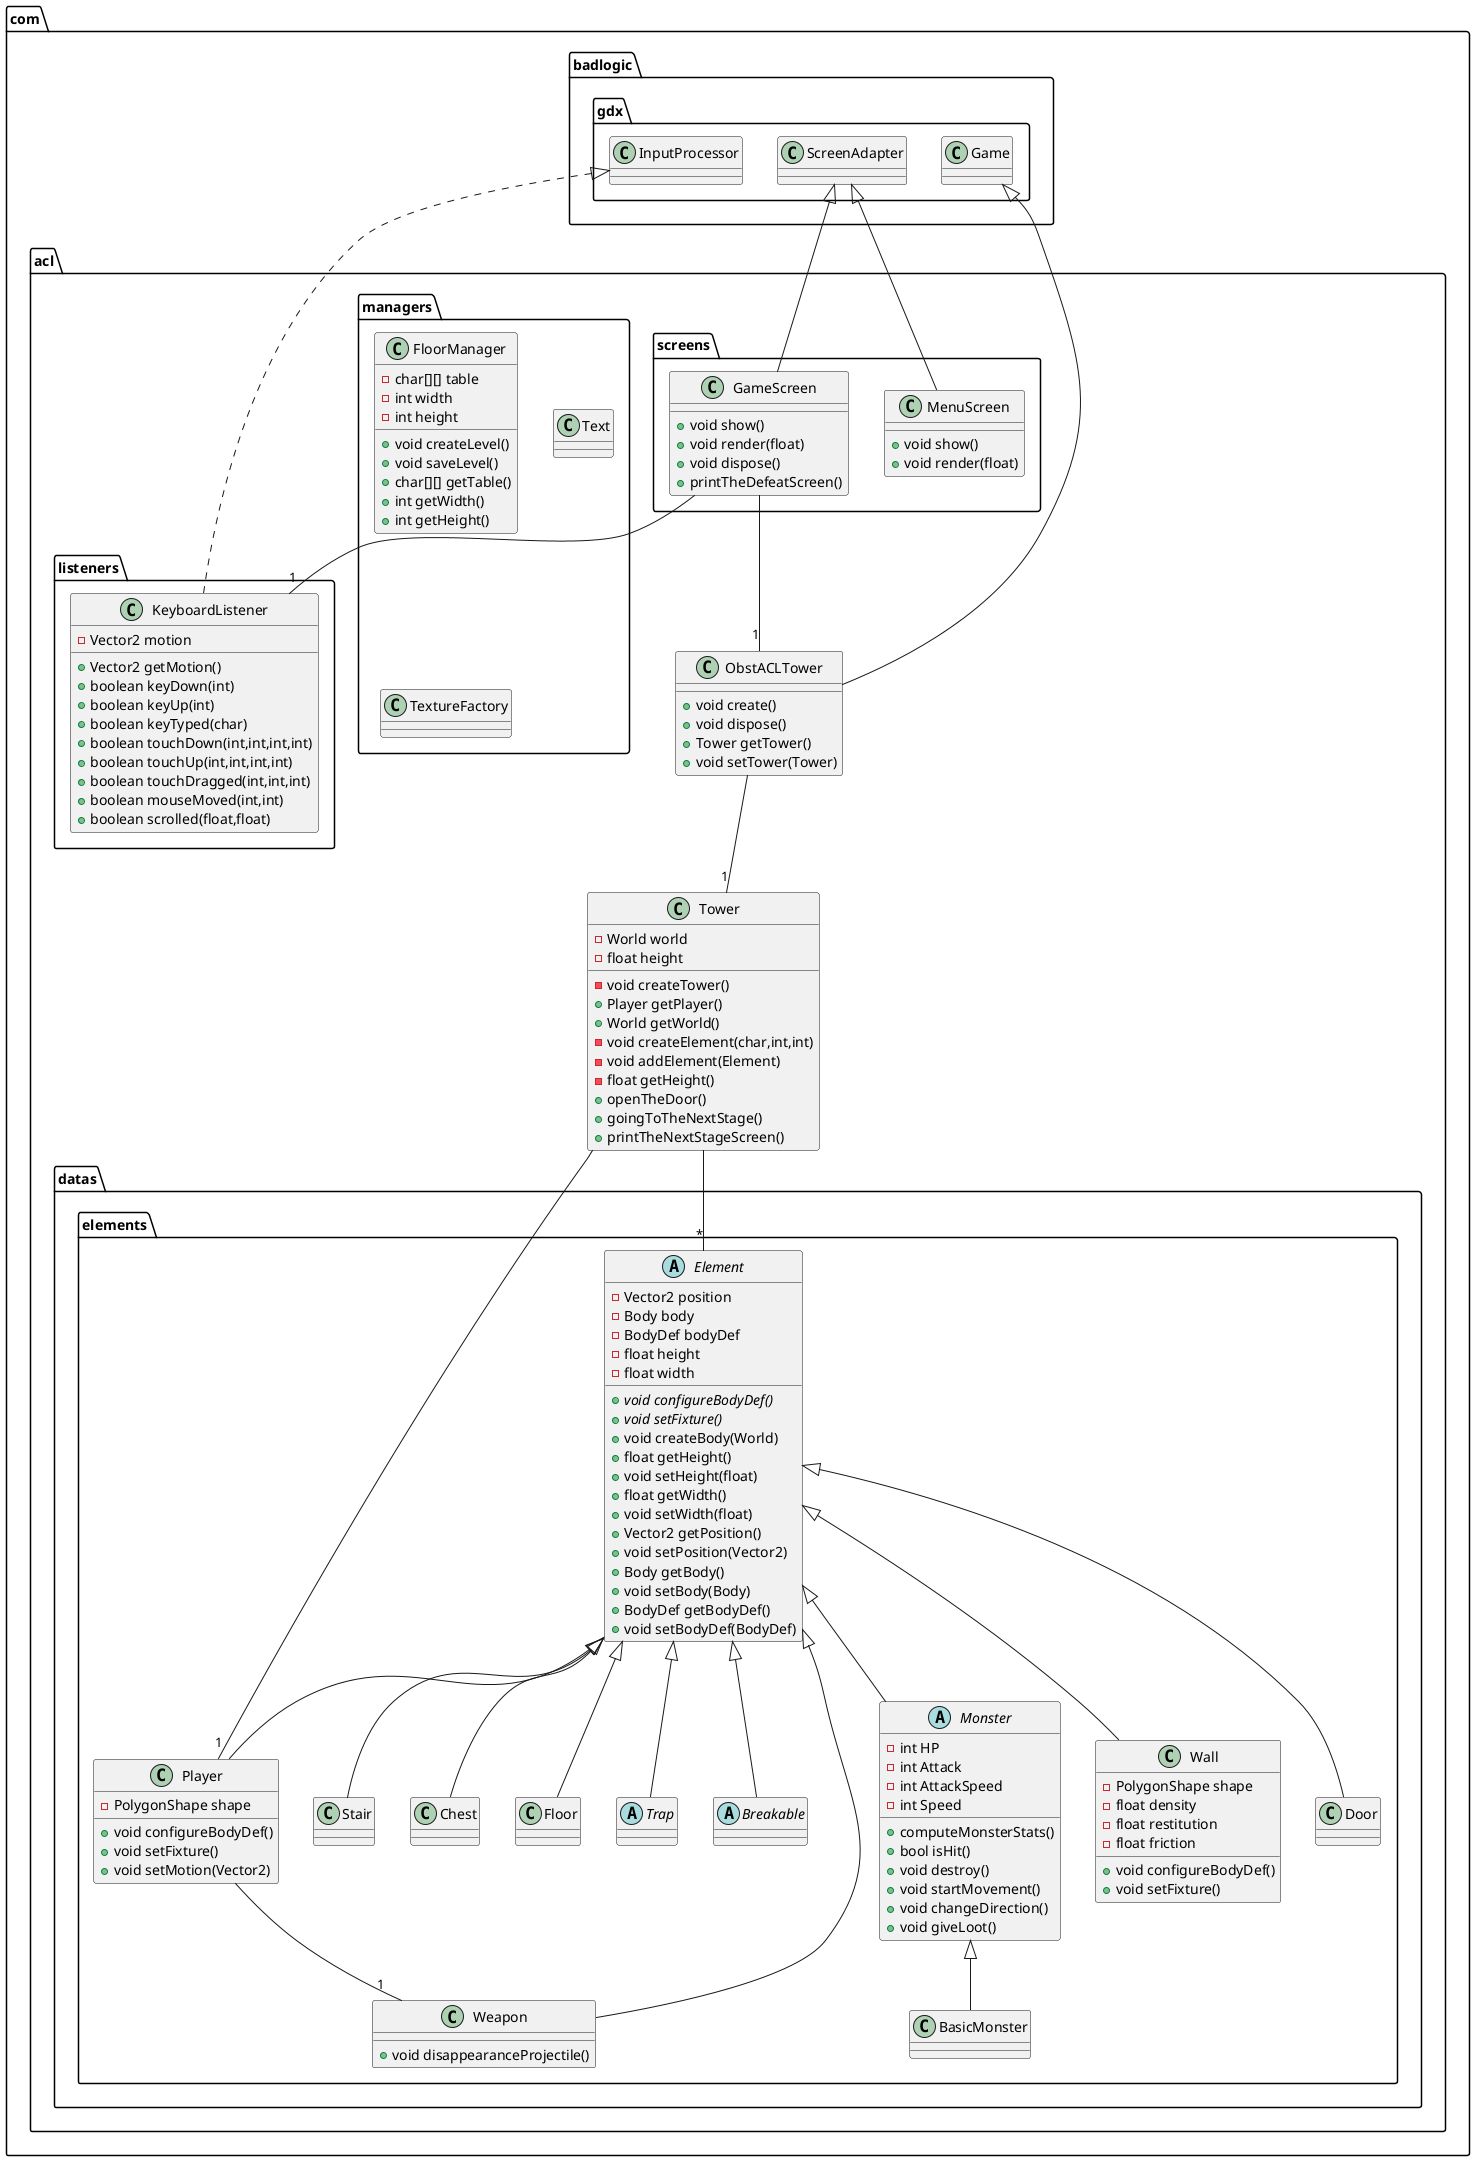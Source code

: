 @startuml
class com.acl.listeners.KeyboardListener {
- Vector2 motion
+ Vector2 getMotion()
+ boolean keyDown(int)
+ boolean keyUp(int)
+ boolean keyTyped(char)
+ boolean touchDown(int,int,int,int)
+ boolean touchUp(int,int,int,int)
+ boolean touchDragged(int,int,int)
+ boolean mouseMoved(int,int)
+ boolean scrolled(float,float)
}
class com.acl.screens.MenuScreen {
+ void show()
+ void render(float)
}
class com.acl.screens.GameScreen {
+ void show()
+ void render(float)
+ void dispose()
+ printTheDefeatScreen()
}
class com.acl.datas.elements.Player {
- PolygonShape shape
+ void configureBodyDef()
+ void setFixture()
+ void setMotion(Vector2)
}
class com.acl.datas.elements.Weapon {
+ void disappearanceProjectile()
}
class com.acl.managers.FloorManager {
- char[][] table
- int width
- int height
+ void createLevel()
+ void saveLevel()
+ char[][] getTable()
+ int getWidth()
+ int getHeight()
}
class com.acl.managers.Text {
}
class com.acl.managers.TextureFactory {
}
class com.acl.ObstACLTower {
+ void create()
+ void dispose()
+ Tower getTower()
+ void setTower(Tower)
}
abstract class com.acl.datas.elements.Element {
- Vector2 position
- Body body
- BodyDef bodyDef
- float height
- float width
+ {abstract}void configureBodyDef()
+ {abstract}void setFixture()
+ void createBody(World)
+ float getHeight()
+ void setHeight(float)
+ float getWidth()
+ void setWidth(float)
+ Vector2 getPosition()
+ void setPosition(Vector2)
+ Body getBody()
+ void setBody(Body)
+ BodyDef getBodyDef()
+ void setBodyDef(BodyDef)
}
abstract class com.acl.datas.elements.Monster {
- int HP
- int Attack
- int AttackSpeed
- int Speed
+ computeMonsterStats()
+ bool isHit()
+ void destroy()
+ void startMovement()
+ void changeDirection()
+ void giveLoot()
}
class com.acl.datas.elements.BasicMonster {
}
class com.acl.Tower {
- World world
- float height
- void createTower()
+ Player getPlayer()
+ World getWorld()
- void createElement(char,int,int)
- void addElement(Element)
- float getHeight()
+ openTheDoor()
+ goingToTheNextStage()
+ printTheNextStageScreen()
}
class com.acl.datas.elements.Wall {
- PolygonShape shape
- float density
- float restitution
- float friction
+ void configureBodyDef()
+ void setFixture()
}
class com.acl.datas.elements.Door {
}
class com.acl.datas.elements.Stair {
}
class com.acl.datas.elements.Chest {
}
class com.acl.datas.elements.Floor {
}
abstract class com.acl.datas.elements.Trap {
}
abstract class com.acl.datas.elements.Breakable {
}


com.acl.Tower -- "*" com.acl.datas.elements.Element
com.acl.Tower -- "1" com.acl.datas.elements.Player
com.acl.screens.GameScreen -- "1" com.acl.ObstACLTower
com.acl.screens.GameScreen -- "1" com.acl.listeners.KeyboardListener
com.acl.ObstACLTower -- "1" com.acl.Tower
com.badlogic.gdx.InputProcessor <|.. com.acl.listeners.KeyboardListener
com.badlogic.gdx.ScreenAdapter <|-- com.acl.screens.MenuScreen
com.badlogic.gdx.ScreenAdapter <|-- com.acl.screens.GameScreen
com.acl.datas.elements.Element <|-- com.acl.datas.elements.Player
com.acl.datas.elements.Player -- "1" com.acl.datas.elements.Weapon
com.acl.datas.elements.Element <|-- com.acl.datas.elements.Weapon
com.badlogic.gdx.Game <|-- com.acl.ObstACLTower
com.acl.datas.elements.Element <|-- com.acl.datas.elements.Wall
com.acl.datas.elements.Element <|-- com.acl.datas.elements.Floor
com.acl.datas.elements.Element <|-- com.acl.datas.elements.Door
com.acl.datas.elements.Element <|-- com.acl.datas.elements.Stair
com.acl.datas.elements.Element <|-- com.acl.datas.elements.Trap
com.acl.datas.elements.Element <|-- com.acl.datas.elements.Chest
com.acl.datas.elements.Element <|-- com.acl.datas.elements.Breakable
com.acl.datas.elements.Element <|-- com.acl.datas.elements.Monster
com.acl.datas.elements.Monster <|-- com.acl.datas.elements.BasicMonster
@enduml